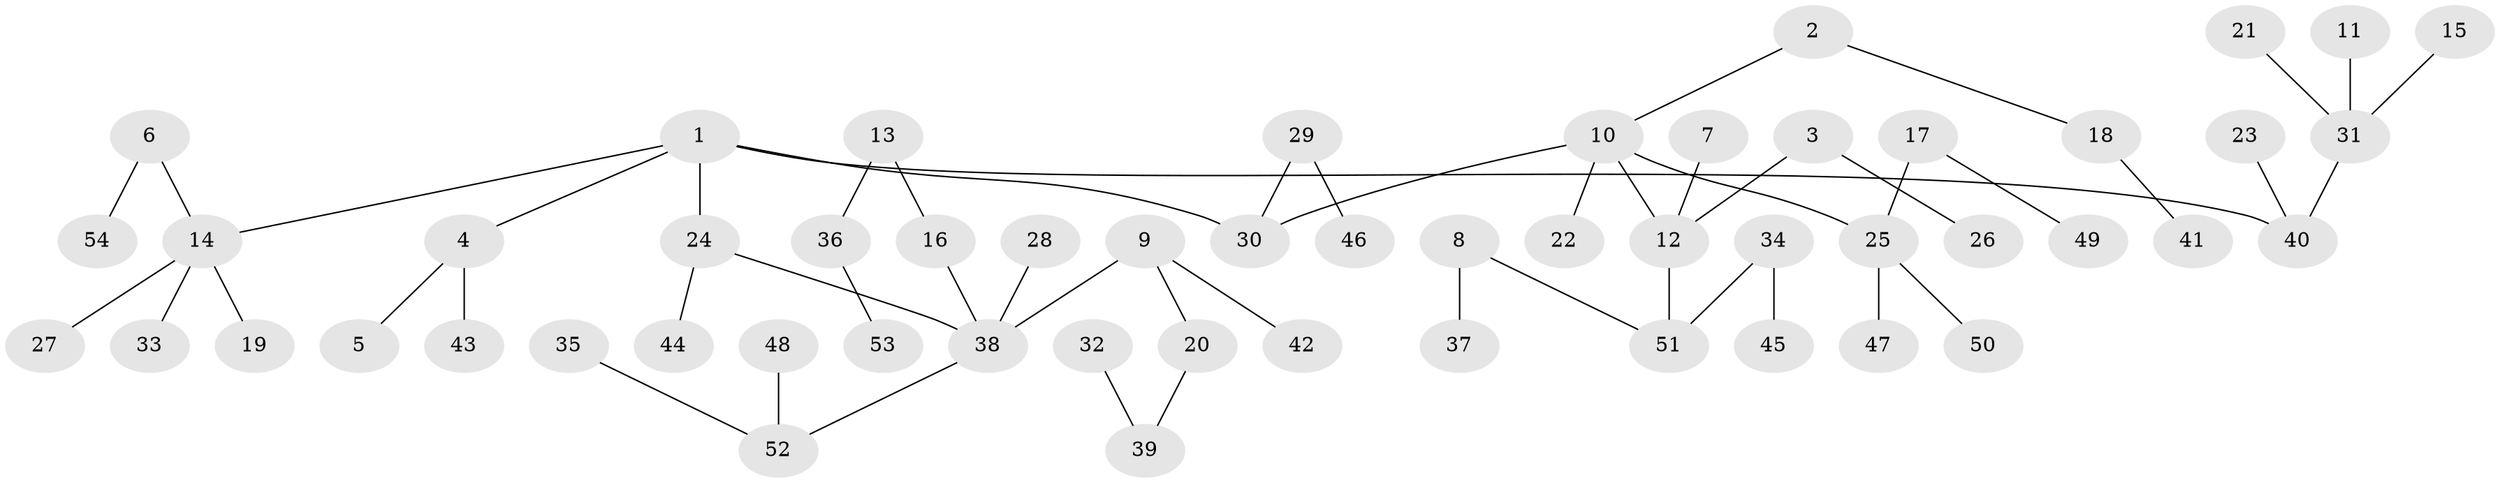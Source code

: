 // original degree distribution, {5: 0.03409090909090909, 4: 0.09090909090909091, 6: 0.03409090909090909, 2: 0.26136363636363635, 1: 0.5113636363636364, 3: 0.06818181818181818}
// Generated by graph-tools (version 1.1) at 2025/37/03/04/25 23:37:17]
// undirected, 54 vertices, 53 edges
graph export_dot {
  node [color=gray90,style=filled];
  1;
  2;
  3;
  4;
  5;
  6;
  7;
  8;
  9;
  10;
  11;
  12;
  13;
  14;
  15;
  16;
  17;
  18;
  19;
  20;
  21;
  22;
  23;
  24;
  25;
  26;
  27;
  28;
  29;
  30;
  31;
  32;
  33;
  34;
  35;
  36;
  37;
  38;
  39;
  40;
  41;
  42;
  43;
  44;
  45;
  46;
  47;
  48;
  49;
  50;
  51;
  52;
  53;
  54;
  1 -- 4 [weight=1.0];
  1 -- 14 [weight=1.0];
  1 -- 24 [weight=1.0];
  1 -- 30 [weight=1.0];
  1 -- 40 [weight=1.0];
  2 -- 10 [weight=1.0];
  2 -- 18 [weight=1.0];
  3 -- 12 [weight=1.0];
  3 -- 26 [weight=1.0];
  4 -- 5 [weight=1.0];
  4 -- 43 [weight=1.0];
  6 -- 14 [weight=1.0];
  6 -- 54 [weight=1.0];
  7 -- 12 [weight=1.0];
  8 -- 37 [weight=1.0];
  8 -- 51 [weight=1.0];
  9 -- 20 [weight=1.0];
  9 -- 38 [weight=1.0];
  9 -- 42 [weight=1.0];
  10 -- 12 [weight=1.0];
  10 -- 22 [weight=1.0];
  10 -- 25 [weight=1.0];
  10 -- 30 [weight=1.0];
  11 -- 31 [weight=1.0];
  12 -- 51 [weight=1.0];
  13 -- 16 [weight=1.0];
  13 -- 36 [weight=1.0];
  14 -- 19 [weight=1.0];
  14 -- 27 [weight=1.0];
  14 -- 33 [weight=1.0];
  15 -- 31 [weight=1.0];
  16 -- 38 [weight=1.0];
  17 -- 25 [weight=1.0];
  17 -- 49 [weight=1.0];
  18 -- 41 [weight=1.0];
  20 -- 39 [weight=1.0];
  21 -- 31 [weight=1.0];
  23 -- 40 [weight=1.0];
  24 -- 38 [weight=1.0];
  24 -- 44 [weight=1.0];
  25 -- 47 [weight=1.0];
  25 -- 50 [weight=1.0];
  28 -- 38 [weight=1.0];
  29 -- 30 [weight=1.0];
  29 -- 46 [weight=1.0];
  31 -- 40 [weight=1.0];
  32 -- 39 [weight=1.0];
  34 -- 45 [weight=1.0];
  34 -- 51 [weight=1.0];
  35 -- 52 [weight=1.0];
  36 -- 53 [weight=1.0];
  38 -- 52 [weight=1.0];
  48 -- 52 [weight=1.0];
}
